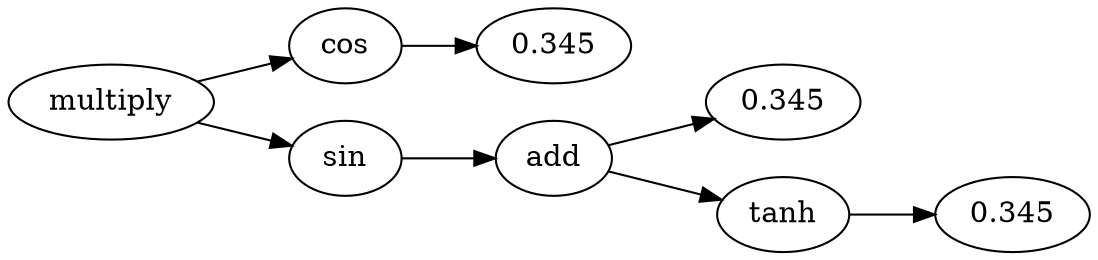 // test
digraph the_graph {
	rankdir=LR
	139738183439312 [label=multiply]
	139738186393040 [label=cos]
	139738183439312 -> 139738186393040
	139736793601760 [label=0.345]
	139738186393040 -> 139736793601760
	139738390664352 [label=sin]
	139738183439312 -> 139738390664352
	139738391102864 [label=add]
	139738390664352 -> 139738391102864
	139738186328560 [label=0.345]
	139738391102864 -> 139738186328560
	139738186445808 [label=tanh]
	139738391102864 -> 139738186445808
	139738186297920 [label=0.345]
	139738186445808 -> 139738186297920
}
